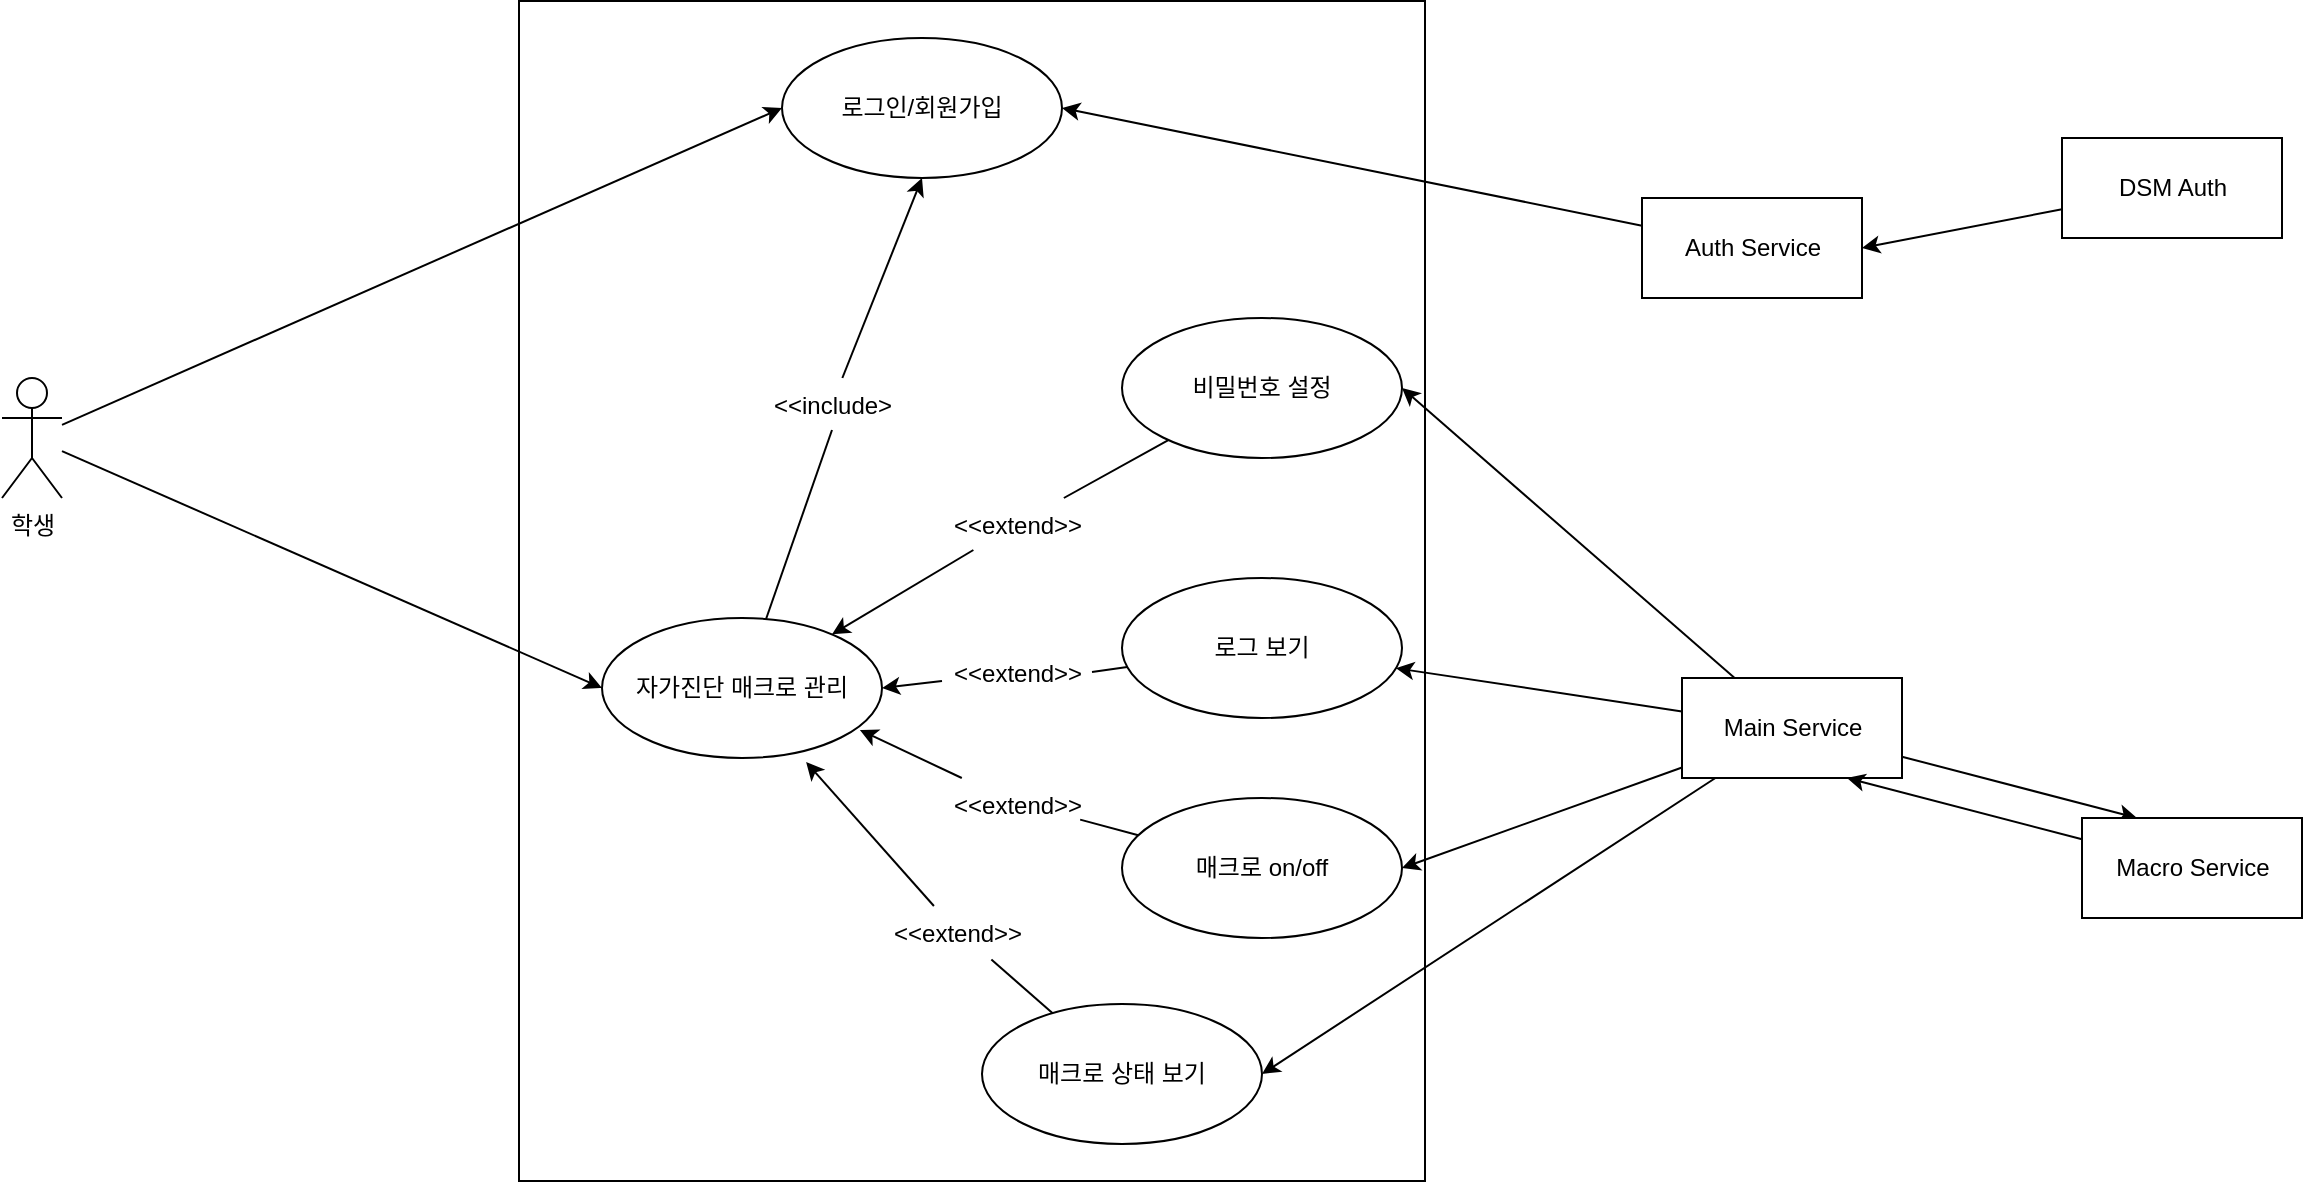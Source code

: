 <mxfile version="14.6.10" type="device"><diagram id="DnocslLkeY9ztyvY1sRN" name="Page-1"><mxGraphModel dx="1422" dy="794" grid="1" gridSize="10" guides="1" tooltips="1" connect="1" arrows="1" fold="1" page="1" pageScale="1" pageWidth="827" pageHeight="1169" math="0" shadow="0"><root><mxCell id="0"/><mxCell id="1" parent="0"/><mxCell id="Sp_CTeHZih-pE6_1RSoh-1" value="" style="rounded=0;whiteSpace=wrap;html=1;rotation=90;" vertex="1" parent="1"><mxGeometry x="410" y="200" width="590" height="453" as="geometry"/></mxCell><mxCell id="Sp_CTeHZih-pE6_1RSoh-35" style="edgeStyle=none;rounded=0;orthogonalLoop=1;jettySize=auto;html=1;entryX=0;entryY=0.5;entryDx=0;entryDy=0;" edge="1" parent="1" source="Zp9TQmfS2zi_V2yhhQuY-27" target="Sp_CTeHZih-pE6_1RSoh-4"><mxGeometry relative="1" as="geometry"/></mxCell><mxCell id="Sp_CTeHZih-pE6_1RSoh-36" style="edgeStyle=none;rounded=0;orthogonalLoop=1;jettySize=auto;html=1;entryX=0;entryY=0.5;entryDx=0;entryDy=0;" edge="1" parent="1" source="Zp9TQmfS2zi_V2yhhQuY-27" target="Sp_CTeHZih-pE6_1RSoh-3"><mxGeometry relative="1" as="geometry"/></mxCell><mxCell id="Zp9TQmfS2zi_V2yhhQuY-27" value="학생" style="shape=umlActor;verticalLabelPosition=bottom;verticalAlign=top;html=1;outlineConnect=0;" parent="1" vertex="1"><mxGeometry x="220" y="320" width="30" height="60" as="geometry"/></mxCell><mxCell id="Sp_CTeHZih-pE6_1RSoh-47" style="edgeStyle=none;rounded=0;orthogonalLoop=1;jettySize=auto;html=1;entryX=1;entryY=0.5;entryDx=0;entryDy=0;" edge="1" parent="1" source="Sp_CTeHZih-pE6_1RSoh-2" target="Sp_CTeHZih-pE6_1RSoh-5"><mxGeometry relative="1" as="geometry"/></mxCell><mxCell id="Sp_CTeHZih-pE6_1RSoh-2" value="DSM Auth" style="html=1;" vertex="1" parent="1"><mxGeometry x="1250" y="200" width="110" height="50" as="geometry"/></mxCell><mxCell id="Sp_CTeHZih-pE6_1RSoh-3" value="로그인/회원가입" style="ellipse;whiteSpace=wrap;html=1;" vertex="1" parent="1"><mxGeometry x="610" y="150" width="140" height="70" as="geometry"/></mxCell><mxCell id="Sp_CTeHZih-pE6_1RSoh-22" style="edgeStyle=none;rounded=0;orthogonalLoop=1;jettySize=auto;html=1;entryX=0.5;entryY=1;entryDx=0;entryDy=0;startArrow=none;" edge="1" parent="1" source="Sp_CTeHZih-pE6_1RSoh-23" target="Sp_CTeHZih-pE6_1RSoh-3"><mxGeometry relative="1" as="geometry"/></mxCell><mxCell id="Sp_CTeHZih-pE6_1RSoh-4" value="자가진단 매크로 관리" style="ellipse;whiteSpace=wrap;html=1;" vertex="1" parent="1"><mxGeometry x="520" y="440" width="140" height="70" as="geometry"/></mxCell><mxCell id="Sp_CTeHZih-pE6_1RSoh-46" style="edgeStyle=none;rounded=0;orthogonalLoop=1;jettySize=auto;html=1;entryX=1;entryY=0.5;entryDx=0;entryDy=0;" edge="1" parent="1" source="Sp_CTeHZih-pE6_1RSoh-5" target="Sp_CTeHZih-pE6_1RSoh-3"><mxGeometry relative="1" as="geometry"/></mxCell><mxCell id="Sp_CTeHZih-pE6_1RSoh-5" value="Auth Service" style="html=1;" vertex="1" parent="1"><mxGeometry x="1040" y="230" width="110" height="50" as="geometry"/></mxCell><mxCell id="Sp_CTeHZih-pE6_1RSoh-48" style="edgeStyle=none;rounded=0;orthogonalLoop=1;jettySize=auto;html=1;entryX=1;entryY=0.5;entryDx=0;entryDy=0;" edge="1" parent="1" source="Sp_CTeHZih-pE6_1RSoh-6" target="Sp_CTeHZih-pE6_1RSoh-25"><mxGeometry relative="1" as="geometry"/></mxCell><mxCell id="Sp_CTeHZih-pE6_1RSoh-49" style="edgeStyle=none;rounded=0;orthogonalLoop=1;jettySize=auto;html=1;" edge="1" parent="1" source="Sp_CTeHZih-pE6_1RSoh-6" target="Sp_CTeHZih-pE6_1RSoh-19"><mxGeometry relative="1" as="geometry"/></mxCell><mxCell id="Sp_CTeHZih-pE6_1RSoh-50" style="edgeStyle=none;rounded=0;orthogonalLoop=1;jettySize=auto;html=1;entryX=1;entryY=0.5;entryDx=0;entryDy=0;" edge="1" parent="1" source="Sp_CTeHZih-pE6_1RSoh-6" target="Sp_CTeHZih-pE6_1RSoh-26"><mxGeometry relative="1" as="geometry"/></mxCell><mxCell id="Sp_CTeHZih-pE6_1RSoh-51" style="edgeStyle=none;rounded=0;orthogonalLoop=1;jettySize=auto;html=1;entryX=1;entryY=0.5;entryDx=0;entryDy=0;" edge="1" parent="1" source="Sp_CTeHZih-pE6_1RSoh-6" target="Sp_CTeHZih-pE6_1RSoh-28"><mxGeometry relative="1" as="geometry"/></mxCell><mxCell id="Sp_CTeHZih-pE6_1RSoh-56" style="edgeStyle=none;rounded=0;orthogonalLoop=1;jettySize=auto;html=1;entryX=0.25;entryY=0;entryDx=0;entryDy=0;" edge="1" parent="1" source="Sp_CTeHZih-pE6_1RSoh-6" target="Sp_CTeHZih-pE6_1RSoh-7"><mxGeometry relative="1" as="geometry"/></mxCell><mxCell id="Sp_CTeHZih-pE6_1RSoh-6" value="Main Service" style="html=1;" vertex="1" parent="1"><mxGeometry x="1060" y="470" width="110" height="50" as="geometry"/></mxCell><mxCell id="Sp_CTeHZih-pE6_1RSoh-55" style="edgeStyle=none;rounded=0;orthogonalLoop=1;jettySize=auto;html=1;entryX=0.75;entryY=1;entryDx=0;entryDy=0;" edge="1" parent="1" source="Sp_CTeHZih-pE6_1RSoh-7" target="Sp_CTeHZih-pE6_1RSoh-6"><mxGeometry relative="1" as="geometry"/></mxCell><mxCell id="Sp_CTeHZih-pE6_1RSoh-7" value="Macro Service" style="html=1;" vertex="1" parent="1"><mxGeometry x="1260" y="540" width="110" height="50" as="geometry"/></mxCell><mxCell id="Sp_CTeHZih-pE6_1RSoh-31" style="edgeStyle=none;rounded=0;orthogonalLoop=1;jettySize=auto;html=1;entryX=1;entryY=0.5;entryDx=0;entryDy=0;startArrow=none;" edge="1" parent="1" source="Sp_CTeHZih-pE6_1RSoh-39" target="Sp_CTeHZih-pE6_1RSoh-4"><mxGeometry relative="1" as="geometry"/></mxCell><mxCell id="Sp_CTeHZih-pE6_1RSoh-19" value="로그 보기" style="ellipse;whiteSpace=wrap;html=1;" vertex="1" parent="1"><mxGeometry x="780" y="420" width="140" height="70" as="geometry"/></mxCell><mxCell id="Sp_CTeHZih-pE6_1RSoh-23" value="&lt;&lt;include&gt;&gt;" style="text;strokeColor=none;fillColor=none;align=left;verticalAlign=top;spacingLeft=4;spacingRight=4;overflow=hidden;rotatable=0;points=[[0,0.5],[1,0.5]];portConstraint=eastwest;" vertex="1" parent="1"><mxGeometry x="600" y="320" width="70" height="26" as="geometry"/></mxCell><mxCell id="Sp_CTeHZih-pE6_1RSoh-24" value="" style="edgeStyle=none;rounded=0;orthogonalLoop=1;jettySize=auto;html=1;entryX=0.5;entryY=1;entryDx=0;entryDy=0;endArrow=none;" edge="1" parent="1" source="Sp_CTeHZih-pE6_1RSoh-4" target="Sp_CTeHZih-pE6_1RSoh-23"><mxGeometry relative="1" as="geometry"><mxPoint x="599.11" y="381.33" as="sourcePoint"/><mxPoint x="685" y="230" as="targetPoint"/></mxGeometry></mxCell><mxCell id="Sp_CTeHZih-pE6_1RSoh-30" style="edgeStyle=none;rounded=0;orthogonalLoop=1;jettySize=auto;html=1;startArrow=none;" edge="1" parent="1" source="Sp_CTeHZih-pE6_1RSoh-37" target="Sp_CTeHZih-pE6_1RSoh-4"><mxGeometry relative="1" as="geometry"/></mxCell><mxCell id="Sp_CTeHZih-pE6_1RSoh-25" value="비밀번호 설정" style="ellipse;whiteSpace=wrap;html=1;" vertex="1" parent="1"><mxGeometry x="780" y="290" width="140" height="70" as="geometry"/></mxCell><mxCell id="Sp_CTeHZih-pE6_1RSoh-32" style="edgeStyle=none;rounded=0;orthogonalLoop=1;jettySize=auto;html=1;entryX=0.921;entryY=0.8;entryDx=0;entryDy=0;entryPerimeter=0;startArrow=none;" edge="1" parent="1" source="Sp_CTeHZih-pE6_1RSoh-41" target="Sp_CTeHZih-pE6_1RSoh-4"><mxGeometry relative="1" as="geometry"/></mxCell><mxCell id="Sp_CTeHZih-pE6_1RSoh-26" value="매크로 on/off" style="ellipse;whiteSpace=wrap;html=1;" vertex="1" parent="1"><mxGeometry x="780" y="530" width="140" height="70" as="geometry"/></mxCell><mxCell id="Sp_CTeHZih-pE6_1RSoh-34" style="edgeStyle=none;rounded=0;orthogonalLoop=1;jettySize=auto;html=1;entryX=0.729;entryY=1.029;entryDx=0;entryDy=0;entryPerimeter=0;startArrow=none;" edge="1" parent="1" source="Sp_CTeHZih-pE6_1RSoh-43" target="Sp_CTeHZih-pE6_1RSoh-4"><mxGeometry relative="1" as="geometry"/></mxCell><mxCell id="Sp_CTeHZih-pE6_1RSoh-28" value="매크로 상태 보기" style="ellipse;whiteSpace=wrap;html=1;" vertex="1" parent="1"><mxGeometry x="710" y="633" width="140" height="70" as="geometry"/></mxCell><mxCell id="Sp_CTeHZih-pE6_1RSoh-37" value="&lt;&lt;extend&gt;&gt;" style="text;strokeColor=none;fillColor=none;align=left;verticalAlign=top;spacingLeft=4;spacingRight=4;overflow=hidden;rotatable=0;points=[[0,0.5],[1,0.5]];portConstraint=eastwest;" vertex="1" parent="1"><mxGeometry x="690" y="380" width="75" height="26" as="geometry"/></mxCell><mxCell id="Sp_CTeHZih-pE6_1RSoh-38" value="" style="edgeStyle=none;rounded=0;orthogonalLoop=1;jettySize=auto;html=1;endArrow=none;" edge="1" parent="1" source="Sp_CTeHZih-pE6_1RSoh-25" target="Sp_CTeHZih-pE6_1RSoh-37"><mxGeometry relative="1" as="geometry"><mxPoint x="745.425" y="361.986" as="sourcePoint"/><mxPoint x="604.432" y="447.955" as="targetPoint"/></mxGeometry></mxCell><mxCell id="Sp_CTeHZih-pE6_1RSoh-39" value="&lt;&lt;extend&gt;&gt;" style="text;strokeColor=none;fillColor=none;align=left;verticalAlign=top;spacingLeft=4;spacingRight=4;overflow=hidden;rotatable=0;points=[[0,0.5],[1,0.5]];portConstraint=eastwest;" vertex="1" parent="1"><mxGeometry x="690" y="454" width="75" height="26" as="geometry"/></mxCell><mxCell id="Sp_CTeHZih-pE6_1RSoh-40" value="" style="edgeStyle=none;rounded=0;orthogonalLoop=1;jettySize=auto;html=1;entryX=1;entryY=0.5;entryDx=0;entryDy=0;endArrow=none;" edge="1" parent="1" source="Sp_CTeHZih-pE6_1RSoh-19" target="Sp_CTeHZih-pE6_1RSoh-39"><mxGeometry relative="1" as="geometry"><mxPoint x="727.39" y="450.652" as="sourcePoint"/><mxPoint x="630" y="475" as="targetPoint"/></mxGeometry></mxCell><mxCell id="Sp_CTeHZih-pE6_1RSoh-41" value="&lt;&lt;extend&gt;&gt;" style="text;strokeColor=none;fillColor=none;align=left;verticalAlign=top;spacingLeft=4;spacingRight=4;overflow=hidden;rotatable=0;points=[[0,0.5],[1,0.5]];portConstraint=eastwest;" vertex="1" parent="1"><mxGeometry x="690" y="520" width="75" height="26" as="geometry"/></mxCell><mxCell id="Sp_CTeHZih-pE6_1RSoh-42" value="" style="edgeStyle=none;rounded=0;orthogonalLoop=1;jettySize=auto;html=1;entryX=0.921;entryY=0.8;entryDx=0;entryDy=0;entryPerimeter=0;endArrow=none;" edge="1" parent="1" source="Sp_CTeHZih-pE6_1RSoh-26" target="Sp_CTeHZih-pE6_1RSoh-41"><mxGeometry relative="1" as="geometry"><mxPoint x="730.816" y="531.31" as="sourcePoint"/><mxPoint x="618.94" y="496" as="targetPoint"/></mxGeometry></mxCell><mxCell id="Sp_CTeHZih-pE6_1RSoh-43" value="&lt;&lt;extend&gt;&gt;" style="text;strokeColor=none;fillColor=none;align=left;verticalAlign=top;spacingLeft=4;spacingRight=4;overflow=hidden;rotatable=0;points=[[0,0.5],[1,0.5]];portConstraint=eastwest;" vertex="1" parent="1"><mxGeometry x="660" y="584" width="75" height="26" as="geometry"/></mxCell><mxCell id="Sp_CTeHZih-pE6_1RSoh-44" value="" style="edgeStyle=none;rounded=0;orthogonalLoop=1;jettySize=auto;html=1;entryX=0.729;entryY=1.029;entryDx=0;entryDy=0;entryPerimeter=0;endArrow=none;" edge="1" parent="1" source="Sp_CTeHZih-pE6_1RSoh-28" target="Sp_CTeHZih-pE6_1RSoh-43"><mxGeometry relative="1" as="geometry"><mxPoint x="750.103" y="626.242" as="sourcePoint"/><mxPoint x="592.06" y="512.03" as="targetPoint"/></mxGeometry></mxCell></root></mxGraphModel></diagram></mxfile>